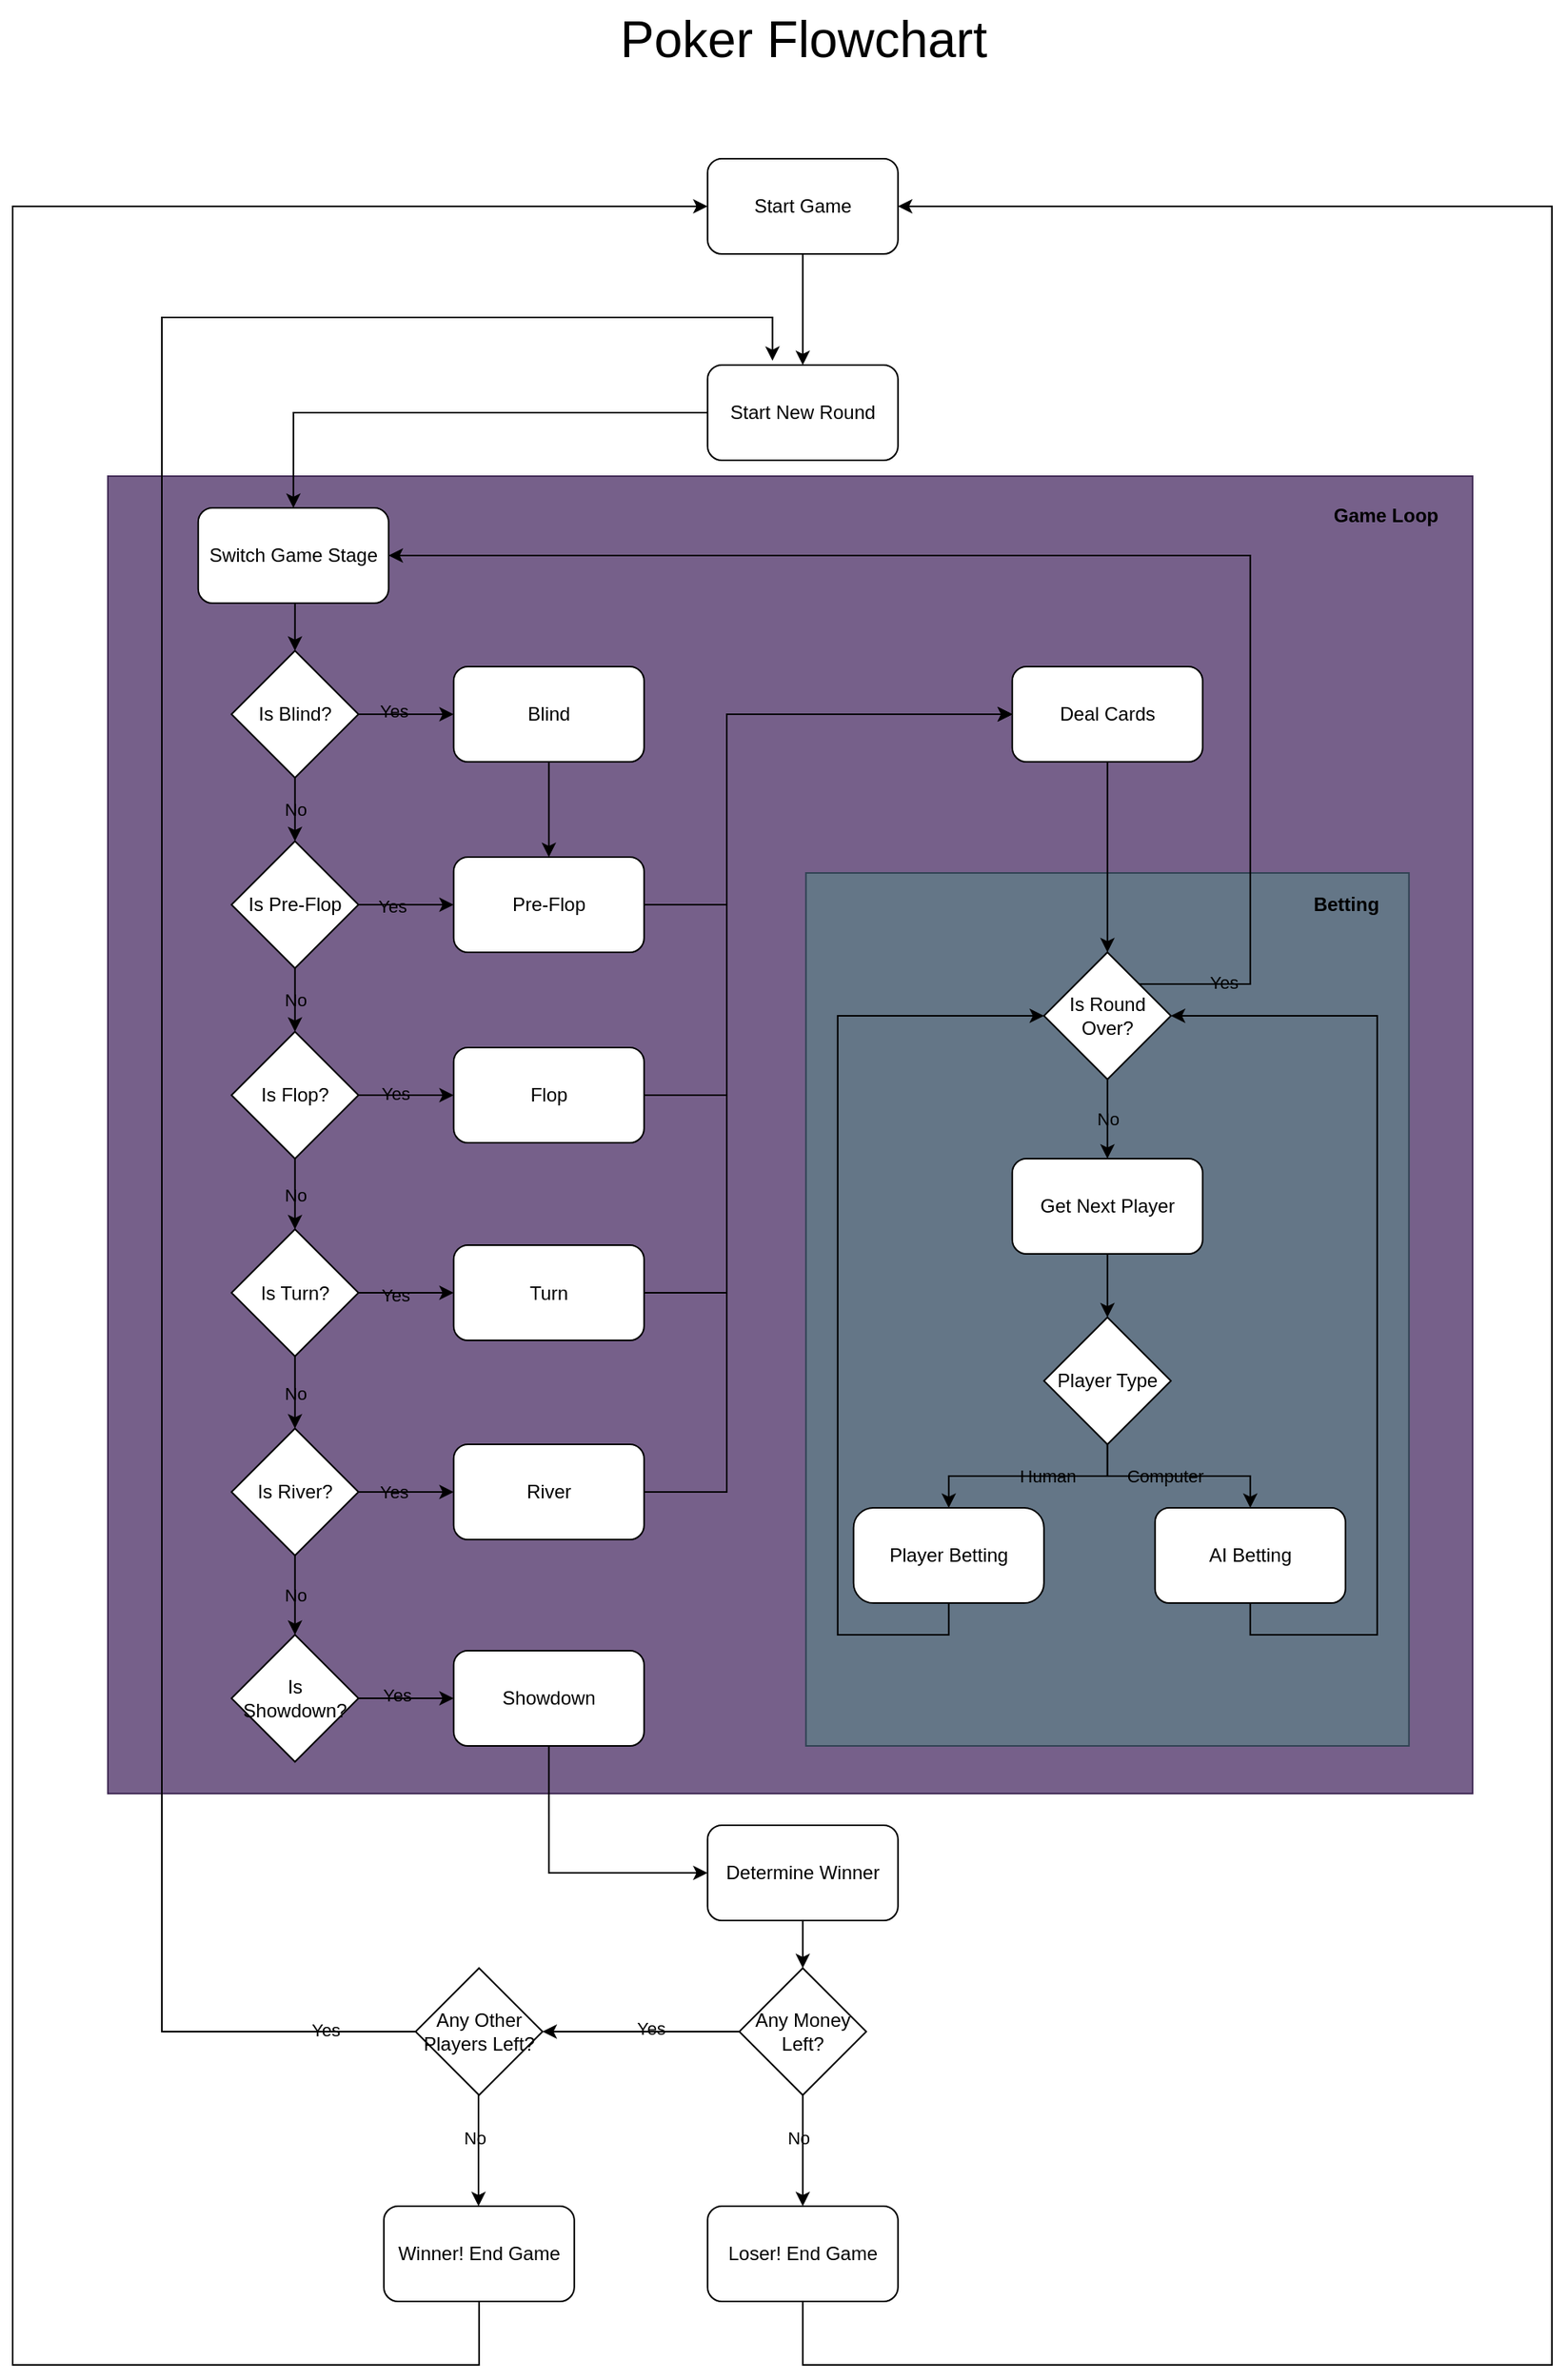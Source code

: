 <mxfile version="21.3.3" type="device">
  <diagram id="C5RBs43oDa-KdzZeNtuy" name="Page-1">
    <mxGraphModel dx="2825" dy="1558" grid="1" gridSize="10" guides="1" tooltips="1" connect="1" arrows="1" fold="1" page="1" pageScale="1" pageWidth="1169" pageHeight="1654" background="none" math="0" shadow="0">
      <root>
        <mxCell id="WIyWlLk6GJQsqaUBKTNV-0" />
        <mxCell id="WIyWlLk6GJQsqaUBKTNV-1" parent="WIyWlLk6GJQsqaUBKTNV-0" />
        <mxCell id="M2bIpuuUTLqfdFBLBwli-99" value="" style="rounded=0;whiteSpace=wrap;html=1;labelBackgroundColor=none;fillColor=#76608a;fontColor=#ffffff;strokeColor=#432D57;" vertex="1" parent="WIyWlLk6GJQsqaUBKTNV-1">
          <mxGeometry x="160" y="340" width="860" height="830" as="geometry" />
        </mxCell>
        <mxCell id="M2bIpuuUTLqfdFBLBwli-27" style="edgeStyle=orthogonalEdgeStyle;rounded=0;orthogonalLoop=1;jettySize=auto;html=1;exitX=0.5;exitY=0;exitDx=0;exitDy=0;entryX=0.5;entryY=0;entryDx=0;entryDy=0;labelBackgroundColor=none;fontColor=default;" edge="1" parent="WIyWlLk6GJQsqaUBKTNV-1" source="M2bIpuuUTLqfdFBLBwli-24" target="M2bIpuuUTLqfdFBLBwli-16">
          <mxGeometry relative="1" as="geometry" />
        </mxCell>
        <mxCell id="M2bIpuuUTLqfdFBLBwli-24" value="" style="rounded=0;whiteSpace=wrap;html=1;labelBackgroundColor=none;fillColor=#647687;strokeColor=#314354;fontColor=#ffffff;" vertex="1" parent="WIyWlLk6GJQsqaUBKTNV-1">
          <mxGeometry x="599.89" y="590" width="380" height="550" as="geometry" />
        </mxCell>
        <mxCell id="M2bIpuuUTLqfdFBLBwli-100" style="edgeStyle=orthogonalEdgeStyle;rounded=0;orthogonalLoop=1;jettySize=auto;html=1;exitX=0;exitY=0.5;exitDx=0;exitDy=0;entryX=0.5;entryY=0;entryDx=0;entryDy=0;" edge="1" parent="WIyWlLk6GJQsqaUBKTNV-1" source="M2bIpuuUTLqfdFBLBwli-0" target="M2bIpuuUTLqfdFBLBwli-35">
          <mxGeometry relative="1" as="geometry">
            <Array as="points">
              <mxPoint x="277" y="300" />
            </Array>
          </mxGeometry>
        </mxCell>
        <mxCell id="M2bIpuuUTLqfdFBLBwli-0" value="Start New Round" style="rounded=1;whiteSpace=wrap;html=1;labelBackgroundColor=none;" vertex="1" parent="WIyWlLk6GJQsqaUBKTNV-1">
          <mxGeometry x="537.89" y="270" width="120" height="60" as="geometry" />
        </mxCell>
        <mxCell id="M2bIpuuUTLqfdFBLBwli-33" style="edgeStyle=orthogonalEdgeStyle;rounded=0;orthogonalLoop=1;jettySize=auto;html=1;exitX=0.5;exitY=1;exitDx=0;exitDy=0;entryX=0.5;entryY=0;entryDx=0;entryDy=0;labelBackgroundColor=none;fontColor=default;" edge="1" parent="WIyWlLk6GJQsqaUBKTNV-1" source="M2bIpuuUTLqfdFBLBwli-3" target="M2bIpuuUTLqfdFBLBwli-4">
          <mxGeometry relative="1" as="geometry" />
        </mxCell>
        <mxCell id="M2bIpuuUTLqfdFBLBwli-3" value="Blind" style="rounded=1;whiteSpace=wrap;html=1;labelBackgroundColor=none;" vertex="1" parent="WIyWlLk6GJQsqaUBKTNV-1">
          <mxGeometry x="377.89" y="460" width="120" height="60" as="geometry" />
        </mxCell>
        <mxCell id="M2bIpuuUTLqfdFBLBwli-98" style="edgeStyle=orthogonalEdgeStyle;rounded=0;orthogonalLoop=1;jettySize=auto;html=1;exitX=1;exitY=0.5;exitDx=0;exitDy=0;entryX=0;entryY=0.5;entryDx=0;entryDy=0;labelBackgroundColor=none;fontColor=default;" edge="1" parent="WIyWlLk6GJQsqaUBKTNV-1" source="M2bIpuuUTLqfdFBLBwli-4" target="M2bIpuuUTLqfdFBLBwli-55">
          <mxGeometry relative="1" as="geometry">
            <Array as="points">
              <mxPoint x="550" y="610" />
              <mxPoint x="550" y="490" />
            </Array>
          </mxGeometry>
        </mxCell>
        <mxCell id="M2bIpuuUTLqfdFBLBwli-4" value="Pre-Flop" style="rounded=1;whiteSpace=wrap;html=1;labelBackgroundColor=none;" vertex="1" parent="WIyWlLk6GJQsqaUBKTNV-1">
          <mxGeometry x="377.89" y="580" width="120" height="60" as="geometry" />
        </mxCell>
        <mxCell id="M2bIpuuUTLqfdFBLBwli-29" style="edgeStyle=orthogonalEdgeStyle;rounded=0;orthogonalLoop=1;jettySize=auto;html=1;exitX=1;exitY=0.5;exitDx=0;exitDy=0;entryX=0;entryY=0.5;entryDx=0;entryDy=0;labelBackgroundColor=none;fontColor=default;" edge="1" parent="WIyWlLk6GJQsqaUBKTNV-1" source="M2bIpuuUTLqfdFBLBwli-5" target="M2bIpuuUTLqfdFBLBwli-55">
          <mxGeometry relative="1" as="geometry">
            <mxPoint x="574.89" y="725" as="targetPoint" />
            <Array as="points">
              <mxPoint x="550" y="730" />
              <mxPoint x="550" y="490" />
            </Array>
          </mxGeometry>
        </mxCell>
        <mxCell id="M2bIpuuUTLqfdFBLBwli-5" value="Flop" style="rounded=1;whiteSpace=wrap;html=1;labelBackgroundColor=none;" vertex="1" parent="WIyWlLk6GJQsqaUBKTNV-1">
          <mxGeometry x="377.89" y="700" width="120" height="60" as="geometry" />
        </mxCell>
        <mxCell id="M2bIpuuUTLqfdFBLBwli-30" style="edgeStyle=orthogonalEdgeStyle;rounded=0;orthogonalLoop=1;jettySize=auto;html=1;exitX=1;exitY=0.5;exitDx=0;exitDy=0;entryX=0;entryY=0.5;entryDx=0;entryDy=0;labelBackgroundColor=none;fontColor=default;" edge="1" parent="WIyWlLk6GJQsqaUBKTNV-1" source="M2bIpuuUTLqfdFBLBwli-6" target="M2bIpuuUTLqfdFBLBwli-55">
          <mxGeometry relative="1" as="geometry">
            <mxPoint x="574.89" y="854" as="targetPoint" />
            <Array as="points">
              <mxPoint x="550" y="855" />
              <mxPoint x="550" y="490" />
            </Array>
          </mxGeometry>
        </mxCell>
        <mxCell id="M2bIpuuUTLqfdFBLBwli-6" value="Turn" style="rounded=1;whiteSpace=wrap;html=1;labelBackgroundColor=none;" vertex="1" parent="WIyWlLk6GJQsqaUBKTNV-1">
          <mxGeometry x="377.89" y="824.5" width="120" height="60" as="geometry" />
        </mxCell>
        <mxCell id="M2bIpuuUTLqfdFBLBwli-31" style="edgeStyle=orthogonalEdgeStyle;rounded=0;orthogonalLoop=1;jettySize=auto;html=1;exitX=1;exitY=0.5;exitDx=0;exitDy=0;entryX=0;entryY=0.5;entryDx=0;entryDy=0;labelBackgroundColor=none;fontColor=default;" edge="1" parent="WIyWlLk6GJQsqaUBKTNV-1" source="M2bIpuuUTLqfdFBLBwli-7" target="M2bIpuuUTLqfdFBLBwli-55">
          <mxGeometry relative="1" as="geometry">
            <mxPoint x="574.89" y="980" as="targetPoint" />
            <Array as="points">
              <mxPoint x="550" y="980" />
              <mxPoint x="550" y="490" />
            </Array>
          </mxGeometry>
        </mxCell>
        <mxCell id="M2bIpuuUTLqfdFBLBwli-7" value="River" style="rounded=1;whiteSpace=wrap;html=1;labelBackgroundColor=none;" vertex="1" parent="WIyWlLk6GJQsqaUBKTNV-1">
          <mxGeometry x="377.89" y="950" width="120" height="60" as="geometry" />
        </mxCell>
        <mxCell id="M2bIpuuUTLqfdFBLBwli-75" style="edgeStyle=orthogonalEdgeStyle;rounded=0;orthogonalLoop=1;jettySize=auto;html=1;exitX=0.5;exitY=1;exitDx=0;exitDy=0;entryX=0;entryY=0.5;entryDx=0;entryDy=0;labelBackgroundColor=none;fontColor=default;" edge="1" parent="WIyWlLk6GJQsqaUBKTNV-1" source="M2bIpuuUTLqfdFBLBwli-8" target="M2bIpuuUTLqfdFBLBwli-59">
          <mxGeometry relative="1" as="geometry" />
        </mxCell>
        <mxCell id="M2bIpuuUTLqfdFBLBwli-8" value="Showdown" style="rounded=1;whiteSpace=wrap;html=1;labelBackgroundColor=none;" vertex="1" parent="WIyWlLk6GJQsqaUBKTNV-1">
          <mxGeometry x="377.89" y="1080" width="120" height="60" as="geometry" />
        </mxCell>
        <mxCell id="M2bIpuuUTLqfdFBLBwli-18" value="" style="edgeStyle=orthogonalEdgeStyle;rounded=0;orthogonalLoop=1;jettySize=auto;html=1;labelBackgroundColor=none;fontColor=default;" edge="1" parent="WIyWlLk6GJQsqaUBKTNV-1" source="M2bIpuuUTLqfdFBLBwli-11" target="M2bIpuuUTLqfdFBLBwli-15">
          <mxGeometry relative="1" as="geometry" />
        </mxCell>
        <mxCell id="M2bIpuuUTLqfdFBLBwli-11" value="Get Next Player" style="rounded=1;whiteSpace=wrap;html=1;labelBackgroundColor=none;" vertex="1" parent="WIyWlLk6GJQsqaUBKTNV-1">
          <mxGeometry x="729.89" y="770" width="120" height="60" as="geometry" />
        </mxCell>
        <mxCell id="M2bIpuuUTLqfdFBLBwli-25" style="edgeStyle=orthogonalEdgeStyle;rounded=0;orthogonalLoop=1;jettySize=auto;html=1;exitX=0.5;exitY=1;exitDx=0;exitDy=0;entryX=0;entryY=0.5;entryDx=0;entryDy=0;labelBackgroundColor=none;fontColor=default;" edge="1" parent="WIyWlLk6GJQsqaUBKTNV-1" source="M2bIpuuUTLqfdFBLBwli-13" target="M2bIpuuUTLqfdFBLBwli-16">
          <mxGeometry relative="1" as="geometry">
            <Array as="points">
              <mxPoint x="689.89" y="1070" />
              <mxPoint x="619.89" y="1070" />
              <mxPoint x="619.89" y="680" />
            </Array>
          </mxGeometry>
        </mxCell>
        <mxCell id="M2bIpuuUTLqfdFBLBwli-13" value="Player Betting" style="rounded=1;whiteSpace=wrap;html=1;arcSize=21;labelBackgroundColor=none;" vertex="1" parent="WIyWlLk6GJQsqaUBKTNV-1">
          <mxGeometry x="629.89" y="990" width="120" height="60" as="geometry" />
        </mxCell>
        <mxCell id="M2bIpuuUTLqfdFBLBwli-26" style="edgeStyle=orthogonalEdgeStyle;rounded=0;orthogonalLoop=1;jettySize=auto;html=1;exitX=0.5;exitY=1;exitDx=0;exitDy=0;entryX=1;entryY=0.5;entryDx=0;entryDy=0;labelBackgroundColor=none;fontColor=default;" edge="1" parent="WIyWlLk6GJQsqaUBKTNV-1" source="M2bIpuuUTLqfdFBLBwli-14" target="M2bIpuuUTLqfdFBLBwli-16">
          <mxGeometry relative="1" as="geometry">
            <Array as="points">
              <mxPoint x="879.89" y="1070" />
              <mxPoint x="959.89" y="1070" />
              <mxPoint x="959.89" y="680" />
            </Array>
          </mxGeometry>
        </mxCell>
        <mxCell id="M2bIpuuUTLqfdFBLBwli-14" value="AI Betting" style="rounded=1;whiteSpace=wrap;html=1;labelBackgroundColor=none;" vertex="1" parent="WIyWlLk6GJQsqaUBKTNV-1">
          <mxGeometry x="819.89" y="990" width="120" height="60" as="geometry" />
        </mxCell>
        <mxCell id="M2bIpuuUTLqfdFBLBwli-22" value="" style="edgeStyle=orthogonalEdgeStyle;rounded=0;orthogonalLoop=1;jettySize=auto;html=1;exitX=0.5;exitY=1;exitDx=0;exitDy=0;labelBackgroundColor=none;fontColor=default;" edge="1" parent="WIyWlLk6GJQsqaUBKTNV-1" source="M2bIpuuUTLqfdFBLBwli-15" target="M2bIpuuUTLqfdFBLBwli-13">
          <mxGeometry relative="1" as="geometry" />
        </mxCell>
        <mxCell id="M2bIpuuUTLqfdFBLBwli-85" value="Human" style="edgeLabel;html=1;align=center;verticalAlign=middle;resizable=0;points=[];labelBackgroundColor=none;" vertex="1" connectable="0" parent="M2bIpuuUTLqfdFBLBwli-22">
          <mxGeometry x="-0.171" relative="1" as="geometry">
            <mxPoint as="offset" />
          </mxGeometry>
        </mxCell>
        <mxCell id="M2bIpuuUTLqfdFBLBwli-23" value="" style="edgeStyle=orthogonalEdgeStyle;rounded=0;orthogonalLoop=1;jettySize=auto;html=1;labelBackgroundColor=none;fontColor=default;" edge="1" parent="WIyWlLk6GJQsqaUBKTNV-1" source="M2bIpuuUTLqfdFBLBwli-15" target="M2bIpuuUTLqfdFBLBwli-14">
          <mxGeometry relative="1" as="geometry" />
        </mxCell>
        <mxCell id="M2bIpuuUTLqfdFBLBwli-86" value="Computer" style="edgeLabel;html=1;align=center;verticalAlign=middle;resizable=0;points=[];labelBackgroundColor=none;" vertex="1" connectable="0" parent="M2bIpuuUTLqfdFBLBwli-23">
          <mxGeometry x="-0.148" relative="1" as="geometry">
            <mxPoint as="offset" />
          </mxGeometry>
        </mxCell>
        <mxCell id="M2bIpuuUTLqfdFBLBwli-15" value="Player Type" style="rhombus;whiteSpace=wrap;html=1;labelBackgroundColor=none;" vertex="1" parent="WIyWlLk6GJQsqaUBKTNV-1">
          <mxGeometry x="749.89" y="870" width="80" height="80" as="geometry" />
        </mxCell>
        <mxCell id="M2bIpuuUTLqfdFBLBwli-17" value="No" style="edgeStyle=orthogonalEdgeStyle;rounded=0;orthogonalLoop=1;jettySize=auto;html=1;labelBackgroundColor=none;fontColor=default;" edge="1" parent="WIyWlLk6GJQsqaUBKTNV-1" source="M2bIpuuUTLqfdFBLBwli-16" target="M2bIpuuUTLqfdFBLBwli-11">
          <mxGeometry relative="1" as="geometry" />
        </mxCell>
        <mxCell id="M2bIpuuUTLqfdFBLBwli-91" style="edgeStyle=orthogonalEdgeStyle;rounded=0;orthogonalLoop=1;jettySize=auto;html=1;exitX=1;exitY=0;exitDx=0;exitDy=0;entryX=1;entryY=0.5;entryDx=0;entryDy=0;labelBackgroundColor=none;fontColor=default;" edge="1" parent="WIyWlLk6GJQsqaUBKTNV-1" source="M2bIpuuUTLqfdFBLBwli-16" target="M2bIpuuUTLqfdFBLBwli-35">
          <mxGeometry relative="1" as="geometry">
            <Array as="points">
              <mxPoint x="879.89" y="660" />
              <mxPoint x="879.89" y="390" />
            </Array>
          </mxGeometry>
        </mxCell>
        <mxCell id="M2bIpuuUTLqfdFBLBwli-92" value="Yes" style="edgeLabel;html=1;align=center;verticalAlign=middle;resizable=0;points=[];labelBackgroundColor=none;" vertex="1" connectable="0" parent="M2bIpuuUTLqfdFBLBwli-91">
          <mxGeometry x="-0.88" y="1" relative="1" as="geometry">
            <mxPoint as="offset" />
          </mxGeometry>
        </mxCell>
        <mxCell id="M2bIpuuUTLqfdFBLBwli-16" value="Is Round Over?" style="rhombus;whiteSpace=wrap;html=1;labelBackgroundColor=none;" vertex="1" parent="WIyWlLk6GJQsqaUBKTNV-1">
          <mxGeometry x="749.89" y="640" width="80" height="80" as="geometry" />
        </mxCell>
        <mxCell id="M2bIpuuUTLqfdFBLBwli-41" style="edgeStyle=orthogonalEdgeStyle;rounded=0;orthogonalLoop=1;jettySize=auto;html=1;exitX=1;exitY=0.5;exitDx=0;exitDy=0;entryX=0;entryY=0.5;entryDx=0;entryDy=0;labelBackgroundColor=none;fontColor=default;" edge="1" parent="WIyWlLk6GJQsqaUBKTNV-1" source="M2bIpuuUTLqfdFBLBwli-34" target="M2bIpuuUTLqfdFBLBwli-3">
          <mxGeometry relative="1" as="geometry" />
        </mxCell>
        <mxCell id="M2bIpuuUTLqfdFBLBwli-78" value="Yes" style="edgeLabel;html=1;align=center;verticalAlign=middle;resizable=0;points=[];labelBackgroundColor=none;" vertex="1" connectable="0" parent="M2bIpuuUTLqfdFBLBwli-41">
          <mxGeometry x="-0.279" y="2" relative="1" as="geometry">
            <mxPoint as="offset" />
          </mxGeometry>
        </mxCell>
        <mxCell id="M2bIpuuUTLqfdFBLBwli-49" value="No" style="edgeStyle=orthogonalEdgeStyle;rounded=0;orthogonalLoop=1;jettySize=auto;html=1;exitX=0.5;exitY=1;exitDx=0;exitDy=0;entryX=0.5;entryY=0;entryDx=0;entryDy=0;labelBackgroundColor=none;fontColor=default;" edge="1" parent="WIyWlLk6GJQsqaUBKTNV-1" source="M2bIpuuUTLqfdFBLBwli-34" target="M2bIpuuUTLqfdFBLBwli-36">
          <mxGeometry relative="1" as="geometry" />
        </mxCell>
        <mxCell id="M2bIpuuUTLqfdFBLBwli-34" value="Is Blind?" style="rhombus;whiteSpace=wrap;html=1;labelBackgroundColor=none;" vertex="1" parent="WIyWlLk6GJQsqaUBKTNV-1">
          <mxGeometry x="237.89" y="450" width="80" height="80" as="geometry" />
        </mxCell>
        <mxCell id="M2bIpuuUTLqfdFBLBwli-48" style="edgeStyle=orthogonalEdgeStyle;rounded=0;orthogonalLoop=1;jettySize=auto;html=1;exitX=0.5;exitY=1;exitDx=0;exitDy=0;entryX=0.5;entryY=0;entryDx=0;entryDy=0;labelBackgroundColor=none;fontColor=default;" edge="1" parent="WIyWlLk6GJQsqaUBKTNV-1" source="M2bIpuuUTLqfdFBLBwli-35" target="M2bIpuuUTLqfdFBLBwli-34">
          <mxGeometry relative="1" as="geometry" />
        </mxCell>
        <mxCell id="M2bIpuuUTLqfdFBLBwli-35" value="Switch Game Stage" style="rounded=1;whiteSpace=wrap;html=1;labelBackgroundColor=none;" vertex="1" parent="WIyWlLk6GJQsqaUBKTNV-1">
          <mxGeometry x="216.89" y="360" width="120" height="60" as="geometry" />
        </mxCell>
        <mxCell id="M2bIpuuUTLqfdFBLBwli-42" style="edgeStyle=orthogonalEdgeStyle;rounded=0;orthogonalLoop=1;jettySize=auto;html=1;exitX=1;exitY=0.5;exitDx=0;exitDy=0;entryX=0;entryY=0.5;entryDx=0;entryDy=0;labelBackgroundColor=none;fontColor=default;" edge="1" parent="WIyWlLk6GJQsqaUBKTNV-1" source="M2bIpuuUTLqfdFBLBwli-36" target="M2bIpuuUTLqfdFBLBwli-4">
          <mxGeometry relative="1" as="geometry" />
        </mxCell>
        <mxCell id="M2bIpuuUTLqfdFBLBwli-80" value="Yes" style="edgeLabel;html=1;align=center;verticalAlign=middle;resizable=0;points=[];labelBackgroundColor=none;" vertex="1" connectable="0" parent="M2bIpuuUTLqfdFBLBwli-42">
          <mxGeometry x="-0.297" y="-1" relative="1" as="geometry">
            <mxPoint as="offset" />
          </mxGeometry>
        </mxCell>
        <mxCell id="M2bIpuuUTLqfdFBLBwli-50" value="No" style="edgeStyle=orthogonalEdgeStyle;rounded=0;orthogonalLoop=1;jettySize=auto;html=1;exitX=0.5;exitY=1;exitDx=0;exitDy=0;entryX=0.5;entryY=0;entryDx=0;entryDy=0;labelBackgroundColor=none;fontColor=default;" edge="1" parent="WIyWlLk6GJQsqaUBKTNV-1" source="M2bIpuuUTLqfdFBLBwli-36" target="M2bIpuuUTLqfdFBLBwli-37">
          <mxGeometry relative="1" as="geometry" />
        </mxCell>
        <mxCell id="M2bIpuuUTLqfdFBLBwli-36" value="Is Pre-Flop" style="rhombus;whiteSpace=wrap;html=1;labelBackgroundColor=none;" vertex="1" parent="WIyWlLk6GJQsqaUBKTNV-1">
          <mxGeometry x="237.89" y="570" width="80" height="80" as="geometry" />
        </mxCell>
        <mxCell id="M2bIpuuUTLqfdFBLBwli-43" style="edgeStyle=orthogonalEdgeStyle;rounded=0;orthogonalLoop=1;jettySize=auto;html=1;exitX=1;exitY=0.5;exitDx=0;exitDy=0;entryX=0;entryY=0.5;entryDx=0;entryDy=0;labelBackgroundColor=none;fontColor=default;" edge="1" parent="WIyWlLk6GJQsqaUBKTNV-1" source="M2bIpuuUTLqfdFBLBwli-37" target="M2bIpuuUTLqfdFBLBwli-5">
          <mxGeometry relative="1" as="geometry">
            <Array as="points">
              <mxPoint x="329.89" y="730" />
              <mxPoint x="329.89" y="730" />
            </Array>
          </mxGeometry>
        </mxCell>
        <mxCell id="M2bIpuuUTLqfdFBLBwli-81" value="Yes" style="edgeLabel;html=1;align=center;verticalAlign=middle;resizable=0;points=[];labelBackgroundColor=none;" vertex="1" connectable="0" parent="M2bIpuuUTLqfdFBLBwli-43">
          <mxGeometry x="-0.236" y="1" relative="1" as="geometry">
            <mxPoint as="offset" />
          </mxGeometry>
        </mxCell>
        <mxCell id="M2bIpuuUTLqfdFBLBwli-51" value="No" style="edgeStyle=orthogonalEdgeStyle;rounded=0;orthogonalLoop=1;jettySize=auto;html=1;exitX=0.5;exitY=1;exitDx=0;exitDy=0;entryX=0.5;entryY=0;entryDx=0;entryDy=0;labelBackgroundColor=none;fontColor=default;" edge="1" parent="WIyWlLk6GJQsqaUBKTNV-1" source="M2bIpuuUTLqfdFBLBwli-37" target="M2bIpuuUTLqfdFBLBwli-38">
          <mxGeometry relative="1" as="geometry" />
        </mxCell>
        <mxCell id="M2bIpuuUTLqfdFBLBwli-37" value="Is Flop?" style="rhombus;whiteSpace=wrap;html=1;labelBackgroundColor=none;" vertex="1" parent="WIyWlLk6GJQsqaUBKTNV-1">
          <mxGeometry x="237.89" y="690" width="80" height="80" as="geometry" />
        </mxCell>
        <mxCell id="M2bIpuuUTLqfdFBLBwli-44" style="edgeStyle=orthogonalEdgeStyle;rounded=0;orthogonalLoop=1;jettySize=auto;html=1;exitX=1;exitY=0.5;exitDx=0;exitDy=0;entryX=0;entryY=0.5;entryDx=0;entryDy=0;labelBackgroundColor=none;fontColor=default;" edge="1" parent="WIyWlLk6GJQsqaUBKTNV-1" source="M2bIpuuUTLqfdFBLBwli-38" target="M2bIpuuUTLqfdFBLBwli-6">
          <mxGeometry relative="1" as="geometry" />
        </mxCell>
        <mxCell id="M2bIpuuUTLqfdFBLBwli-82" value="Yes" style="edgeLabel;html=1;align=center;verticalAlign=middle;resizable=0;points=[];labelBackgroundColor=none;" vertex="1" connectable="0" parent="M2bIpuuUTLqfdFBLBwli-44">
          <mxGeometry x="-0.257" y="-1" relative="1" as="geometry">
            <mxPoint as="offset" />
          </mxGeometry>
        </mxCell>
        <mxCell id="M2bIpuuUTLqfdFBLBwli-52" value="No" style="edgeStyle=orthogonalEdgeStyle;rounded=0;orthogonalLoop=1;jettySize=auto;html=1;exitX=0.5;exitY=1;exitDx=0;exitDy=0;entryX=0.5;entryY=0;entryDx=0;entryDy=0;labelBackgroundColor=none;fontColor=default;" edge="1" parent="WIyWlLk6GJQsqaUBKTNV-1" source="M2bIpuuUTLqfdFBLBwli-38" target="M2bIpuuUTLqfdFBLBwli-39">
          <mxGeometry relative="1" as="geometry" />
        </mxCell>
        <mxCell id="M2bIpuuUTLqfdFBLBwli-38" value="Is Turn?" style="rhombus;whiteSpace=wrap;html=1;labelBackgroundColor=none;" vertex="1" parent="WIyWlLk6GJQsqaUBKTNV-1">
          <mxGeometry x="237.89" y="814.5" width="80" height="80" as="geometry" />
        </mxCell>
        <mxCell id="M2bIpuuUTLqfdFBLBwli-45" style="edgeStyle=orthogonalEdgeStyle;rounded=0;orthogonalLoop=1;jettySize=auto;html=1;exitX=1;exitY=0.5;exitDx=0;exitDy=0;entryX=0;entryY=0.5;entryDx=0;entryDy=0;labelBackgroundColor=none;fontColor=default;" edge="1" parent="WIyWlLk6GJQsqaUBKTNV-1" source="M2bIpuuUTLqfdFBLBwli-39" target="M2bIpuuUTLqfdFBLBwli-7">
          <mxGeometry relative="1" as="geometry" />
        </mxCell>
        <mxCell id="M2bIpuuUTLqfdFBLBwli-83" value="Yes" style="edgeLabel;html=1;align=center;verticalAlign=middle;resizable=0;points=[];labelBackgroundColor=none;" vertex="1" connectable="0" parent="M2bIpuuUTLqfdFBLBwli-45">
          <mxGeometry x="-0.277" relative="1" as="geometry">
            <mxPoint as="offset" />
          </mxGeometry>
        </mxCell>
        <mxCell id="M2bIpuuUTLqfdFBLBwli-53" value="No" style="edgeStyle=orthogonalEdgeStyle;rounded=0;orthogonalLoop=1;jettySize=auto;html=1;exitX=0.5;exitY=1;exitDx=0;exitDy=0;entryX=0.5;entryY=0;entryDx=0;entryDy=0;labelBackgroundColor=none;fontColor=default;" edge="1" parent="WIyWlLk6GJQsqaUBKTNV-1" source="M2bIpuuUTLqfdFBLBwli-39" target="M2bIpuuUTLqfdFBLBwli-40">
          <mxGeometry relative="1" as="geometry" />
        </mxCell>
        <mxCell id="M2bIpuuUTLqfdFBLBwli-39" value="Is River?" style="rhombus;whiteSpace=wrap;html=1;labelBackgroundColor=none;" vertex="1" parent="WIyWlLk6GJQsqaUBKTNV-1">
          <mxGeometry x="237.89" y="940" width="80" height="80" as="geometry" />
        </mxCell>
        <mxCell id="M2bIpuuUTLqfdFBLBwli-46" style="edgeStyle=orthogonalEdgeStyle;rounded=0;orthogonalLoop=1;jettySize=auto;html=1;exitX=1;exitY=0.5;exitDx=0;exitDy=0;entryX=0;entryY=0.5;entryDx=0;entryDy=0;labelBackgroundColor=none;fontColor=default;" edge="1" parent="WIyWlLk6GJQsqaUBKTNV-1" source="M2bIpuuUTLqfdFBLBwli-40" target="M2bIpuuUTLqfdFBLBwli-8">
          <mxGeometry relative="1" as="geometry" />
        </mxCell>
        <mxCell id="M2bIpuuUTLqfdFBLBwli-84" value="Yes" style="edgeLabel;html=1;align=center;verticalAlign=middle;resizable=0;points=[];labelBackgroundColor=none;" vertex="1" connectable="0" parent="M2bIpuuUTLqfdFBLBwli-46">
          <mxGeometry x="-0.216" y="2" relative="1" as="geometry">
            <mxPoint as="offset" />
          </mxGeometry>
        </mxCell>
        <mxCell id="M2bIpuuUTLqfdFBLBwli-40" value="Is Showdown?" style="rhombus;whiteSpace=wrap;html=1;labelBackgroundColor=none;" vertex="1" parent="WIyWlLk6GJQsqaUBKTNV-1">
          <mxGeometry x="237.89" y="1070" width="80" height="80" as="geometry" />
        </mxCell>
        <mxCell id="M2bIpuuUTLqfdFBLBwli-58" style="edgeStyle=orthogonalEdgeStyle;rounded=0;orthogonalLoop=1;jettySize=auto;html=1;exitX=0.5;exitY=1;exitDx=0;exitDy=0;entryX=0.5;entryY=0;entryDx=0;entryDy=0;labelBackgroundColor=none;fontColor=default;" edge="1" parent="WIyWlLk6GJQsqaUBKTNV-1" source="M2bIpuuUTLqfdFBLBwli-55" target="M2bIpuuUTLqfdFBLBwli-16">
          <mxGeometry relative="1" as="geometry" />
        </mxCell>
        <mxCell id="M2bIpuuUTLqfdFBLBwli-55" value="Deal Cards" style="rounded=1;whiteSpace=wrap;html=1;labelBackgroundColor=none;" vertex="1" parent="WIyWlLk6GJQsqaUBKTNV-1">
          <mxGeometry x="729.89" y="460" width="120" height="60" as="geometry" />
        </mxCell>
        <mxCell id="M2bIpuuUTLqfdFBLBwli-61" style="edgeStyle=orthogonalEdgeStyle;rounded=0;orthogonalLoop=1;jettySize=auto;html=1;exitX=0.5;exitY=1;exitDx=0;exitDy=0;entryX=0.5;entryY=0;entryDx=0;entryDy=0;labelBackgroundColor=none;fontColor=default;" edge="1" parent="WIyWlLk6GJQsqaUBKTNV-1" source="M2bIpuuUTLqfdFBLBwli-59" target="M2bIpuuUTLqfdFBLBwli-60">
          <mxGeometry relative="1" as="geometry" />
        </mxCell>
        <mxCell id="M2bIpuuUTLqfdFBLBwli-59" value="Determine Winner" style="rounded=1;whiteSpace=wrap;html=1;labelBackgroundColor=none;" vertex="1" parent="WIyWlLk6GJQsqaUBKTNV-1">
          <mxGeometry x="537.89" y="1190" width="120" height="60" as="geometry" />
        </mxCell>
        <mxCell id="M2bIpuuUTLqfdFBLBwli-63" style="edgeStyle=orthogonalEdgeStyle;rounded=0;orthogonalLoop=1;jettySize=auto;html=1;exitX=0.5;exitY=1;exitDx=0;exitDy=0;entryX=0.5;entryY=0;entryDx=0;entryDy=0;labelBackgroundColor=none;fontColor=default;" edge="1" parent="WIyWlLk6GJQsqaUBKTNV-1" source="M2bIpuuUTLqfdFBLBwli-60" target="M2bIpuuUTLqfdFBLBwli-62">
          <mxGeometry relative="1" as="geometry" />
        </mxCell>
        <mxCell id="M2bIpuuUTLqfdFBLBwli-69" value="No" style="edgeLabel;html=1;align=center;verticalAlign=middle;resizable=0;points=[];labelBackgroundColor=none;" vertex="1" connectable="0" parent="M2bIpuuUTLqfdFBLBwli-63">
          <mxGeometry x="-0.225" y="-3" relative="1" as="geometry">
            <mxPoint as="offset" />
          </mxGeometry>
        </mxCell>
        <mxCell id="M2bIpuuUTLqfdFBLBwli-64" style="edgeStyle=orthogonalEdgeStyle;rounded=0;orthogonalLoop=1;jettySize=auto;html=1;exitX=0;exitY=0.5;exitDx=0;exitDy=0;entryX=0.341;entryY=-0.045;entryDx=0;entryDy=0;entryPerimeter=0;labelBackgroundColor=none;fontColor=default;" edge="1" parent="WIyWlLk6GJQsqaUBKTNV-1" source="M2bIpuuUTLqfdFBLBwli-66" target="M2bIpuuUTLqfdFBLBwli-0">
          <mxGeometry relative="1" as="geometry">
            <mxPoint x="490" y="260" as="targetPoint" />
            <Array as="points">
              <mxPoint x="194" y="1320" />
              <mxPoint x="194" y="240" />
              <mxPoint x="579" y="240" />
            </Array>
          </mxGeometry>
        </mxCell>
        <mxCell id="M2bIpuuUTLqfdFBLBwli-70" value="Yes" style="edgeLabel;html=1;align=center;verticalAlign=middle;resizable=0;points=[];labelBackgroundColor=none;" vertex="1" connectable="0" parent="M2bIpuuUTLqfdFBLBwli-64">
          <mxGeometry x="-0.931" y="-1" relative="1" as="geometry">
            <mxPoint as="offset" />
          </mxGeometry>
        </mxCell>
        <mxCell id="M2bIpuuUTLqfdFBLBwli-67" style="edgeStyle=orthogonalEdgeStyle;rounded=0;orthogonalLoop=1;jettySize=auto;html=1;exitX=0;exitY=0.5;exitDx=0;exitDy=0;entryX=1;entryY=0.5;entryDx=0;entryDy=0;labelBackgroundColor=none;fontColor=default;" edge="1" parent="WIyWlLk6GJQsqaUBKTNV-1" source="M2bIpuuUTLqfdFBLBwli-60" target="M2bIpuuUTLqfdFBLBwli-66">
          <mxGeometry relative="1" as="geometry" />
        </mxCell>
        <mxCell id="M2bIpuuUTLqfdFBLBwli-68" value="Yes" style="edgeLabel;html=1;align=center;verticalAlign=middle;resizable=0;points=[];labelBackgroundColor=none;" vertex="1" connectable="0" parent="M2bIpuuUTLqfdFBLBwli-67">
          <mxGeometry x="-0.099" y="-2" relative="1" as="geometry">
            <mxPoint as="offset" />
          </mxGeometry>
        </mxCell>
        <mxCell id="M2bIpuuUTLqfdFBLBwli-60" value="Any Money Left?" style="rhombus;whiteSpace=wrap;html=1;labelBackgroundColor=none;" vertex="1" parent="WIyWlLk6GJQsqaUBKTNV-1">
          <mxGeometry x="557.89" y="1280" width="80" height="80" as="geometry" />
        </mxCell>
        <mxCell id="M2bIpuuUTLqfdFBLBwli-94" style="edgeStyle=orthogonalEdgeStyle;rounded=0;orthogonalLoop=1;jettySize=auto;html=1;exitX=0.5;exitY=1;exitDx=0;exitDy=0;entryX=1;entryY=0.5;entryDx=0;entryDy=0;labelBackgroundColor=none;fontColor=default;" edge="1" parent="WIyWlLk6GJQsqaUBKTNV-1" source="M2bIpuuUTLqfdFBLBwli-62" target="M2bIpuuUTLqfdFBLBwli-76">
          <mxGeometry relative="1" as="geometry">
            <Array as="points">
              <mxPoint x="598" y="1530" />
              <mxPoint x="1070" y="1530" />
              <mxPoint x="1070" y="170" />
            </Array>
          </mxGeometry>
        </mxCell>
        <mxCell id="M2bIpuuUTLqfdFBLBwli-62" value="Loser! End Game" style="rounded=1;whiteSpace=wrap;html=1;labelBackgroundColor=none;" vertex="1" parent="WIyWlLk6GJQsqaUBKTNV-1">
          <mxGeometry x="537.89" y="1430" width="120" height="60" as="geometry" />
        </mxCell>
        <mxCell id="M2bIpuuUTLqfdFBLBwli-93" style="edgeStyle=orthogonalEdgeStyle;rounded=0;orthogonalLoop=1;jettySize=auto;html=1;exitX=0.5;exitY=1;exitDx=0;exitDy=0;entryX=0;entryY=0.5;entryDx=0;entryDy=0;labelBackgroundColor=none;fontColor=default;" edge="1" parent="WIyWlLk6GJQsqaUBKTNV-1" source="M2bIpuuUTLqfdFBLBwli-65" target="M2bIpuuUTLqfdFBLBwli-76">
          <mxGeometry relative="1" as="geometry">
            <Array as="points">
              <mxPoint x="394" y="1530" />
              <mxPoint x="100" y="1530" />
              <mxPoint x="100" y="170" />
            </Array>
          </mxGeometry>
        </mxCell>
        <mxCell id="M2bIpuuUTLqfdFBLBwli-65" value="Winner! End Game" style="rounded=1;whiteSpace=wrap;html=1;labelBackgroundColor=none;" vertex="1" parent="WIyWlLk6GJQsqaUBKTNV-1">
          <mxGeometry x="333.89" y="1430" width="120" height="60" as="geometry" />
        </mxCell>
        <mxCell id="M2bIpuuUTLqfdFBLBwli-66" value="Any Other Players Left?" style="rhombus;whiteSpace=wrap;html=1;labelBackgroundColor=none;" vertex="1" parent="WIyWlLk6GJQsqaUBKTNV-1">
          <mxGeometry x="353.89" y="1280" width="80" height="80" as="geometry" />
        </mxCell>
        <mxCell id="M2bIpuuUTLqfdFBLBwli-73" style="edgeStyle=orthogonalEdgeStyle;rounded=0;orthogonalLoop=1;jettySize=auto;html=1;exitX=0.5;exitY=1;exitDx=0;exitDy=0;entryX=0.5;entryY=0;entryDx=0;entryDy=0;labelBackgroundColor=none;fontColor=default;" edge="1" parent="WIyWlLk6GJQsqaUBKTNV-1">
          <mxGeometry relative="1" as="geometry">
            <mxPoint x="393.56" y="1360" as="sourcePoint" />
            <mxPoint x="393.56" y="1430" as="targetPoint" />
          </mxGeometry>
        </mxCell>
        <mxCell id="M2bIpuuUTLqfdFBLBwli-74" value="No" style="edgeLabel;html=1;align=center;verticalAlign=middle;resizable=0;points=[];labelBackgroundColor=none;" vertex="1" connectable="0" parent="M2bIpuuUTLqfdFBLBwli-73">
          <mxGeometry x="-0.225" y="-3" relative="1" as="geometry">
            <mxPoint as="offset" />
          </mxGeometry>
        </mxCell>
        <mxCell id="M2bIpuuUTLqfdFBLBwli-77" style="edgeStyle=orthogonalEdgeStyle;rounded=0;orthogonalLoop=1;jettySize=auto;html=1;exitX=0.5;exitY=1;exitDx=0;exitDy=0;entryX=0.5;entryY=0;entryDx=0;entryDy=0;labelBackgroundColor=none;fontColor=default;" edge="1" parent="WIyWlLk6GJQsqaUBKTNV-1" source="M2bIpuuUTLqfdFBLBwli-76" target="M2bIpuuUTLqfdFBLBwli-0">
          <mxGeometry relative="1" as="geometry" />
        </mxCell>
        <mxCell id="M2bIpuuUTLqfdFBLBwli-76" value="Start Game" style="rounded=1;whiteSpace=wrap;html=1;labelBackgroundColor=none;" vertex="1" parent="WIyWlLk6GJQsqaUBKTNV-1">
          <mxGeometry x="537.89" y="140" width="120" height="60" as="geometry" />
        </mxCell>
        <mxCell id="M2bIpuuUTLqfdFBLBwli-95" value="&lt;font style=&quot;font-size: 32px;&quot;&gt;Poker Flowchart&lt;/font&gt;" style="text;html=1;align=center;verticalAlign=middle;resizable=0;points=[];autosize=1;strokeColor=none;fillColor=none;labelBackgroundColor=none;" vertex="1" parent="WIyWlLk6GJQsqaUBKTNV-1">
          <mxGeometry x="472.89" y="40" width="250" height="50" as="geometry" />
        </mxCell>
        <mxCell id="M2bIpuuUTLqfdFBLBwli-101" value="Game Loop" style="text;html=1;align=center;verticalAlign=middle;resizable=0;points=[];autosize=1;strokeColor=none;fillColor=none;fontStyle=1" vertex="1" parent="WIyWlLk6GJQsqaUBKTNV-1">
          <mxGeometry x="920" y="350" width="90" height="30" as="geometry" />
        </mxCell>
        <mxCell id="M2bIpuuUTLqfdFBLBwli-102" value="Betting" style="text;html=1;align=center;verticalAlign=middle;resizable=0;points=[];autosize=1;strokeColor=none;fillColor=none;fontStyle=1" vertex="1" parent="WIyWlLk6GJQsqaUBKTNV-1">
          <mxGeometry x="910" y="595" width="60" height="30" as="geometry" />
        </mxCell>
      </root>
    </mxGraphModel>
  </diagram>
</mxfile>
